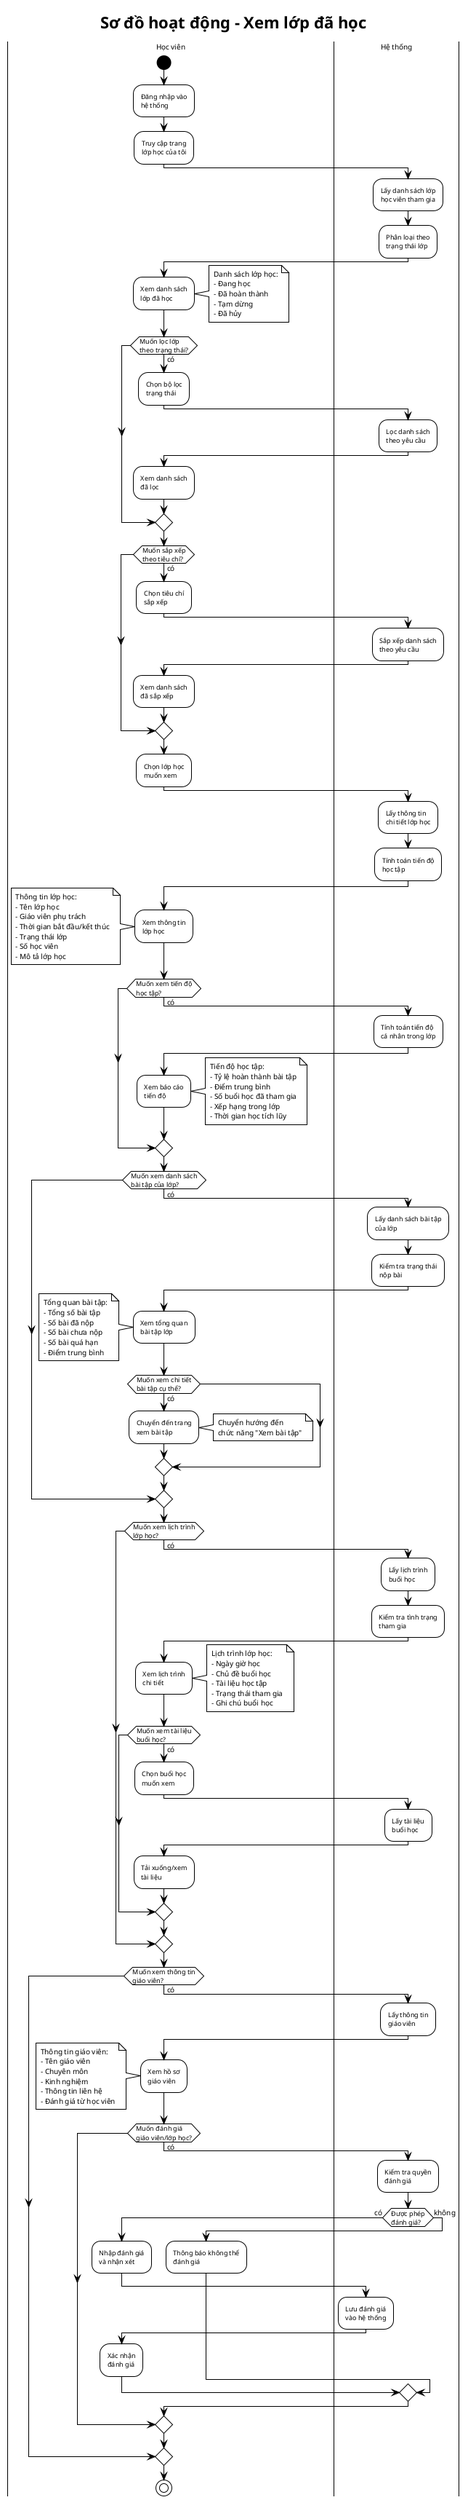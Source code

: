 @startuml "Sơ đồ hoạt động - Xem lớp đã học"
!theme plain
skinparam defaultFontSize 10
skinparam activityFontSize 9
skinparam swimlaneTitleFontSize 10
skinparam maxMessageSize 150
skinparam ranksep 60
skinparam activityStartColor black
skinparam activityEndColor black
skinparam activityEndColorBorder black
skinparam activityBarColor black
skinparam circledCharacterFontColor black

title Sơ đồ hoạt động - Xem lớp đã học

|Học viên|
start
:Đăng nhập vào\nhệ thống;
:Truy cập trang\nlớp học của tôi;

|Hệ thống|
:Lấy danh sách lớp\nhọc viên tham gia;
:Phân loại theo\ntrạng thái lớp;

|Học viên|
:Xem danh sách\nlớp đã học;

note right
  Danh sách lớp học:
  - Đang học
  - Đã hoàn thành
  - Tạm dừng
  - Đã hủy
end note

if (Muốn lọc lớp\ntheo trạng thái?) then (có)
  :Chọn bộ lọc\ntrạng thái;
  
  |Hệ thống|
  :Lọc danh sách\ntheo yêu cầu;
  
  |Học viên|
  :Xem danh sách\nđã lọc;
endif

if (Muốn sắp xếp\ntheo tiêu chí?) then (có)
  :Chọn tiêu chí\nsắp xếp;
  
  |Hệ thống|
  :Sắp xếp danh sách\ntheo yêu cầu;
  
  |Học viên|
  :Xem danh sách\nđã sắp xếp;
endif

:Chọn lớp học\nmuốn xem;

|Hệ thống|
:Lấy thông tin\nchi tiết lớp học;
:Tính toán tiến độ\nhọc tập;

|Học viên|
:Xem thông tin\nlớp học;

note left
  Thông tin lớp học:
  - Tên lớp học
  - Giáo viên phụ trách
  - Thời gian bắt đầu/kết thúc
  - Trạng thái lớp
  - Số học viên
  - Mô tả lớp học
end note

if (Muốn xem tiến độ\nhọc tập?) then (có)
  |Hệ thống|
  :Tính toán tiến độ\ncá nhân trong lớp;
  
  |Học viên|
  :Xem báo cáo\ntiến độ;
  
  note right
    Tiến độ học tập:
    - Tỷ lệ hoàn thành bài tập
    - Điểm trung bình
    - Số buổi học đã tham gia
    - Xếp hạng trong lớp
    - Thời gian học tích lũy
  end note
endif

if (Muốn xem danh sách\nbài tập của lớp?) then (có)
  |Hệ thống|
  :Lấy danh sách bài tập\ncủa lớp;
  :Kiểm tra trạng thái\nnộp bài;
  
  |Học viên|
  :Xem tổng quan\nbài tập lớp;
  
  note left
    Tổng quan bài tập:
    - Tổng số bài tập
    - Số bài đã nộp
    - Số bài chưa nộp
    - Số bài quá hạn
    - Điểm trung bình
  end note
  
  if (Muốn xem chi tiết\nbài tập cụ thể?) then (có)
    :Chuyển đến trang\nxem bài tập;
    
    note right
      Chuyển hướng đến
      chức năng "Xem bài tập"
    end note
  endif
endif

if (Muốn xem lịch trình\nlớp học?) then (có)
  |Hệ thống|
  :Lấy lịch trình\nbuổi học;
  :Kiểm tra tình trạng\ntham gia;
  
  |Học viên|
  :Xem lịch trình\nchi tiết;
  
  note right
    Lịch trình lớp học:
    - Ngày giờ học
    - Chủ đề buổi học
    - Tài liệu học tập
    - Trạng thái tham gia
    - Ghi chú buổi học
  end note
  
  if (Muốn xem tài liệu\nbuổi học?) then (có)
    :Chọn buổi học\nmuốn xem;
    
    |Hệ thống|
    :Lấy tài liệu\nbuổi học;
    
    |Học viên|
    :Tải xuống/xem\ntài liệu;
  endif
endif

if (Muốn xem thông tin\ngiáo viên?) then (có)
  |Hệ thống|
  :Lấy thông tin\ngiáo viên;
  
  |Học viên|
  :Xem hồ sơ\ngiáo viên;
  
  note left
    Thông tin giáo viên:
    - Tên giáo viên
    - Chuyên môn
    - Kinh nghiệm
    - Thông tin liên hệ
    - Đánh giá từ học viên
  end note
  
  if (Muốn đánh giá\ngiáo viên/lớp học?) then (có)
    |Hệ thống|
    :Kiểm tra quyền\nđánh giá;
    
    if (Được phép\nđánh giá?) then (có)
      |Học viên|
      :Nhập đánh giá\nvà nhận xét;
      
      |Hệ thống|
      :Lưu đánh giá\nvào hệ thống;
      
      |Học viên|
      :Xác nhận\nđánh giá;
    else (không)
      :Thông báo không thể\nđánh giá;
    endif
  endif
endif

stop

@enduml